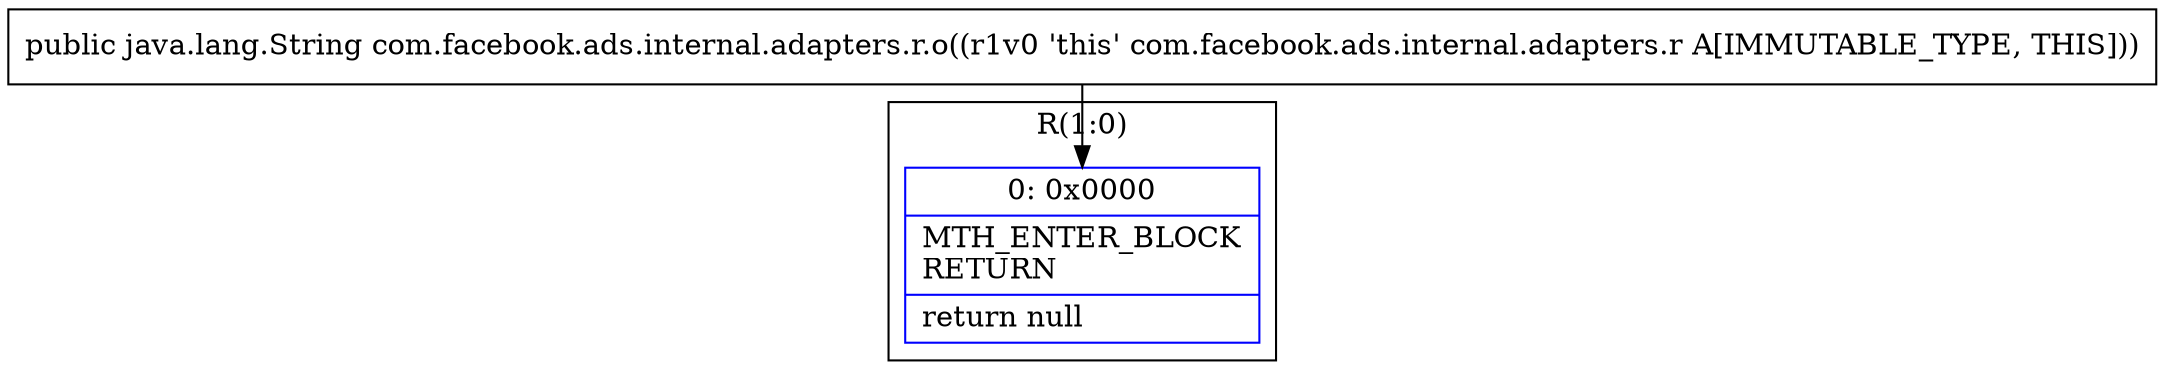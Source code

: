 digraph "CFG forcom.facebook.ads.internal.adapters.r.o()Ljava\/lang\/String;" {
subgraph cluster_Region_2093999187 {
label = "R(1:0)";
node [shape=record,color=blue];
Node_0 [shape=record,label="{0\:\ 0x0000|MTH_ENTER_BLOCK\lRETURN\l|return null\l}"];
}
MethodNode[shape=record,label="{public java.lang.String com.facebook.ads.internal.adapters.r.o((r1v0 'this' com.facebook.ads.internal.adapters.r A[IMMUTABLE_TYPE, THIS])) }"];
MethodNode -> Node_0;
}

